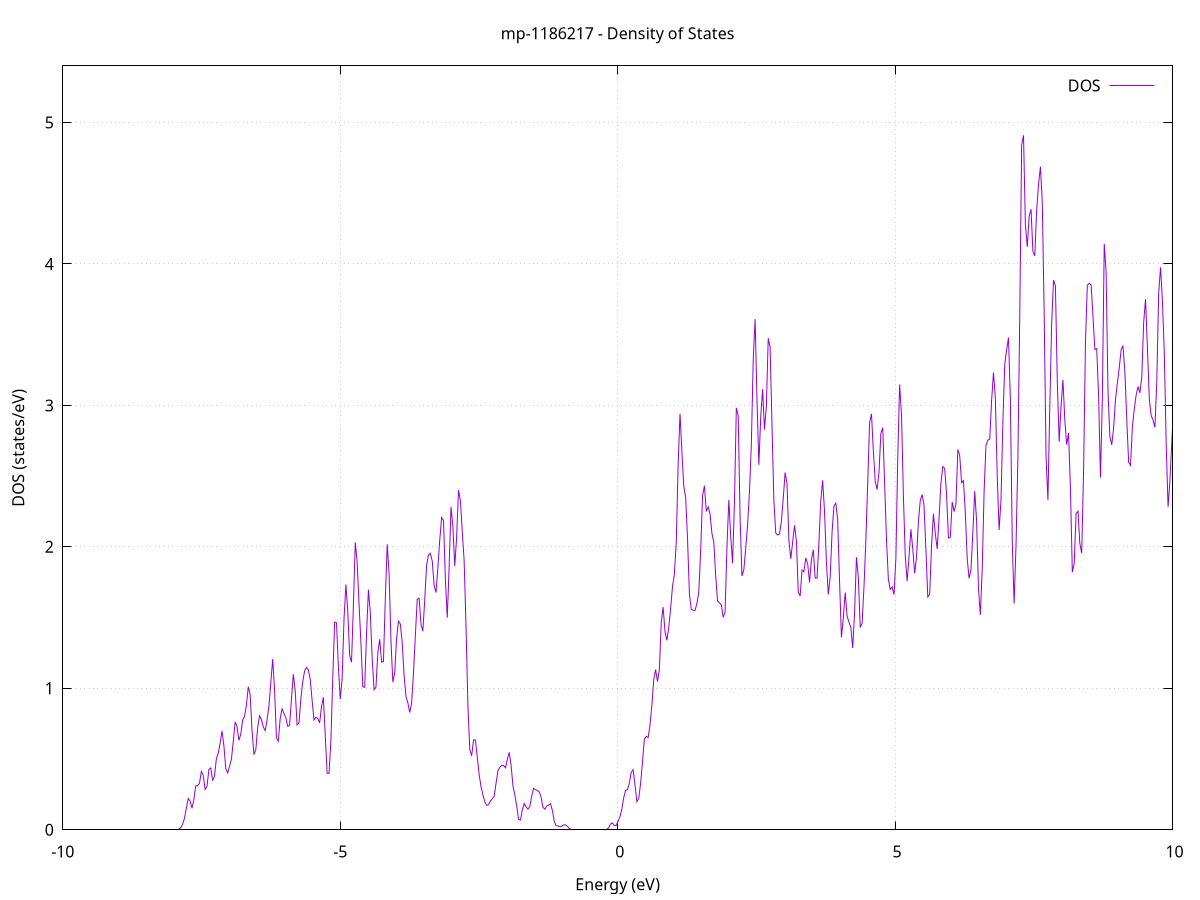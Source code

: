 set title 'mp-1186217 - Density of States'
set xlabel 'Energy (eV)'
set ylabel 'DOS (states/eV)'
set grid
set xrange [-10:10]
set yrange [0:5.400]
set xzeroaxis lt -1
set terminal png size 800,600
set output 'mp-1186217_dos_gnuplot.png'
plot '-' using 1:2 with lines title 'DOS'
-28.003400 0.000000
-27.969600 0.000000
-27.935800 0.000000
-27.901900 0.000000
-27.868100 0.000000
-27.834300 0.000000
-27.800400 0.000000
-27.766600 0.000000
-27.732800 0.000000
-27.698900 0.000000
-27.665100 0.000000
-27.631300 0.000000
-27.597500 0.000000
-27.563600 0.000000
-27.529800 0.000000
-27.496000 0.000000
-27.462100 0.000000
-27.428300 0.000000
-27.394500 0.000000
-27.360600 0.000000
-27.326800 0.000000
-27.293000 0.000000
-27.259200 0.000000
-27.225300 0.000000
-27.191500 0.000000
-27.157700 0.000000
-27.123800 0.000000
-27.090000 0.000000
-27.056200 0.000000
-27.022300 0.000000
-26.988500 0.000000
-26.954700 0.000000
-26.920900 0.000000
-26.887000 0.000000
-26.853200 0.000000
-26.819400 0.000000
-26.785500 0.000000
-26.751700 0.000000
-26.717900 0.000000
-26.684000 0.000000
-26.650200 0.000000
-26.616400 0.000000
-26.582600 0.000000
-26.548700 0.000000
-26.514900 0.000000
-26.481100 0.000000
-26.447200 0.000000
-26.413400 0.000000
-26.379600 0.000000
-26.345700 0.000000
-26.311900 0.000000
-26.278100 0.000000
-26.244300 0.000000
-26.210400 0.000000
-26.176600 0.000000
-26.142800 0.000000
-26.108900 0.000000
-26.075100 0.000000
-26.041300 0.000000
-26.007400 0.000000
-25.973600 0.000000
-25.939800 0.000000
-25.906000 0.000000
-25.872100 0.000000
-25.838300 0.000000
-25.804500 0.000000
-25.770600 0.000000
-25.736800 0.000000
-25.703000 0.000000
-25.669100 0.000000
-25.635300 0.000000
-25.601500 0.000000
-25.567700 0.000000
-25.533800 0.000000
-25.500000 0.000000
-25.466200 0.000000
-25.432300 0.000000
-25.398500 0.000000
-25.364700 0.000000
-25.330800 0.000000
-25.297000 0.000000
-25.263200 0.000000
-25.229400 0.000000
-25.195500 0.000000
-25.161700 0.000000
-25.127900 0.000000
-25.094000 0.000000
-25.060200 0.002000
-25.026400 0.070400
-24.992500 1.094800
-24.958700 7.687200
-24.924900 25.367700
-24.891100 42.020000
-24.857200 41.269100
-24.823400 32.365800
-24.789600 19.759000
-24.755700 6.637500
-24.721900 1.015800
-24.688100 0.066800
-24.654300 0.001800
-24.620400 0.000000
-24.586600 0.000000
-24.552800 0.000000
-24.518900 0.000000
-24.485100 0.000000
-24.451300 0.000000
-24.417400 0.000000
-24.383600 0.000000
-24.349800 0.000000
-24.316000 0.000000
-24.282100 0.000000
-24.248300 0.000000
-24.214500 0.000000
-24.180600 0.000000
-24.146800 0.000000
-24.113000 0.000000
-24.079100 0.000000
-24.045300 0.000000
-24.011500 0.000000
-23.977700 0.000000
-23.943800 0.000000
-23.910000 0.000000
-23.876200 0.000000
-23.842300 0.000000
-23.808500 0.000000
-23.774700 0.000000
-23.740800 0.000000
-23.707000 0.000000
-23.673200 0.000000
-23.639400 0.000000
-23.605500 0.000000
-23.571700 0.000000
-23.537900 0.000000
-23.504000 0.000000
-23.470200 0.000000
-23.436400 0.000000
-23.402500 0.000000
-23.368700 0.000000
-23.334900 0.000000
-23.301100 0.000000
-23.267200 0.000000
-23.233400 0.000000
-23.199600 0.000000
-23.165700 0.000000
-23.131900 0.000000
-23.098100 0.000000
-23.064200 0.000000
-23.030400 0.000000
-22.996600 0.000000
-22.962800 0.000000
-22.928900 0.000000
-22.895100 0.000000
-22.861300 0.000000
-22.827400 0.000000
-22.793600 0.000000
-22.759800 0.000000
-22.725900 0.000000
-22.692100 0.000000
-22.658300 0.000000
-22.624500 0.000000
-22.590600 0.000000
-22.556800 0.000000
-22.523000 0.000000
-22.489100 0.000000
-22.455300 0.000000
-22.421500 0.000000
-22.387600 0.000000
-22.353800 0.000000
-22.320000 0.000000
-22.286200 0.000000
-22.252300 0.000000
-22.218500 0.000000
-22.184700 0.000000
-22.150800 0.000000
-22.117000 0.000000
-22.083200 0.000000
-22.049300 0.000000
-22.015500 0.000000
-21.981700 0.000000
-21.947900 0.000000
-21.914000 0.000000
-21.880200 0.000000
-21.846400 0.000000
-21.812500 0.000000
-21.778700 0.000000
-21.744900 0.000000
-21.711100 0.000000
-21.677200 0.000000
-21.643400 0.000000
-21.609600 0.000000
-21.575700 0.000000
-21.541900 0.000000
-21.508100 0.000000
-21.474200 0.000000
-21.440400 0.000000
-21.406600 0.000000
-21.372800 0.000000
-21.338900 0.000000
-21.305100 0.000000
-21.271300 0.000000
-21.237400 0.000000
-21.203600 0.000000
-21.169800 0.000000
-21.135900 0.000000
-21.102100 0.000000
-21.068300 0.000000
-21.034500 0.000000
-21.000600 0.000000
-20.966800 0.000000
-20.933000 0.000000
-20.899100 0.000000
-20.865300 0.000000
-20.831500 0.000000
-20.797600 0.000000
-20.763800 0.000000
-20.730000 0.000000
-20.696200 0.000000
-20.662300 0.000000
-20.628500 0.000000
-20.594700 0.000000
-20.560800 0.000000
-20.527000 0.000000
-20.493200 0.000000
-20.459300 0.000000
-20.425500 0.000000
-20.391700 0.000000
-20.357900 0.000000
-20.324000 0.000000
-20.290200 0.000000
-20.256400 0.000000
-20.222500 0.000000
-20.188700 0.000000
-20.154900 0.000000
-20.121000 0.000000
-20.087200 0.000000
-20.053400 0.000000
-20.019600 0.000000
-19.985700 0.000000
-19.951900 0.000000
-19.918100 0.000000
-19.884200 0.000000
-19.850400 0.000000
-19.816600 0.000000
-19.782700 0.000000
-19.748900 0.000000
-19.715100 0.000000
-19.681300 0.000000
-19.647400 0.000000
-19.613600 0.000000
-19.579800 0.000000
-19.545900 0.000000
-19.512100 0.000000
-19.478300 0.000000
-19.444400 0.000000
-19.410600 0.000000
-19.376800 0.000000
-19.343000 0.000000
-19.309100 0.000000
-19.275300 0.000000
-19.241500 0.000000
-19.207600 0.000000
-19.173800 0.000000
-19.140000 0.000000
-19.106100 0.000000
-19.072300 0.000000
-19.038500 0.000000
-19.004700 0.000000
-18.970800 0.000000
-18.937000 0.000000
-18.903200 0.000000
-18.869300 0.000000
-18.835500 0.000000
-18.801700 0.000000
-18.767800 0.000000
-18.734000 0.000000
-18.700200 0.000000
-18.666400 0.000000
-18.632500 0.000000
-18.598700 0.000000
-18.564900 0.000000
-18.531000 0.000000
-18.497200 0.000000
-18.463400 0.000000
-18.429600 0.000000
-18.395700 0.000000
-18.361900 0.000000
-18.328100 0.000000
-18.294200 0.000000
-18.260400 0.000000
-18.226600 0.000000
-18.192700 0.000000
-18.158900 0.000000
-18.125100 0.000000
-18.091300 0.000000
-18.057400 0.000000
-18.023600 0.000000
-17.989800 0.000000
-17.955900 0.000000
-17.922100 0.000000
-17.888300 0.000000
-17.854400 0.000000
-17.820600 0.000000
-17.786800 0.000000
-17.753000 0.000000
-17.719100 0.000000
-17.685300 0.000000
-17.651500 0.000000
-17.617600 0.000000
-17.583800 0.000000
-17.550000 0.000000
-17.516100 0.000000
-17.482300 0.000000
-17.448500 0.000000
-17.414700 0.000000
-17.380800 0.000000
-17.347000 0.000000
-17.313200 0.000000
-17.279300 0.000000
-17.245500 0.000000
-17.211700 0.000000
-17.177800 0.000000
-17.144000 0.000000
-17.110200 0.000000
-17.076400 0.000000
-17.042500 0.000000
-17.008700 0.000000
-16.974900 0.000000
-16.941000 0.000000
-16.907200 0.000000
-16.873400 0.000000
-16.839500 0.000000
-16.805700 0.000000
-16.771900 0.000000
-16.738100 0.000000
-16.704200 0.000000
-16.670400 0.000000
-16.636600 0.000000
-16.602700 0.000000
-16.568900 0.000000
-16.535100 0.000000
-16.501200 0.000000
-16.467400 0.000000
-16.433600 0.000000
-16.399800 0.000000
-16.365900 0.000000
-16.332100 0.000000
-16.298300 0.000000
-16.264400 0.000000
-16.230600 0.000000
-16.196800 0.000000
-16.162900 0.000000
-16.129100 0.000000
-16.095300 0.000000
-16.061500 0.000000
-16.027600 0.000000
-15.993800 0.000000
-15.960000 0.000000
-15.926100 0.000000
-15.892300 0.000000
-15.858500 0.000000
-15.824600 0.000000
-15.790800 0.000000
-15.757000 0.000000
-15.723200 0.000000
-15.689300 0.000000
-15.655500 0.000000
-15.621700 0.000000
-15.587800 0.000000
-15.554000 0.000000
-15.520200 0.000000
-15.486300 0.000000
-15.452500 0.000000
-15.418700 0.000000
-15.384900 0.000000
-15.351000 0.000000
-15.317200 0.000000
-15.283400 0.000000
-15.249500 0.000000
-15.215700 0.000000
-15.181900 0.000000
-15.148100 0.000000
-15.114200 0.000000
-15.080400 0.000000
-15.046600 0.000000
-15.012700 0.000000
-14.978900 0.000000
-14.945100 0.000000
-14.911200 0.000000
-14.877400 0.000000
-14.843600 0.000000
-14.809800 0.000000
-14.775900 0.000000
-14.742100 0.000000
-14.708300 0.000000
-14.674400 0.000000
-14.640600 0.000000
-14.606800 0.000000
-14.572900 0.000000
-14.539100 0.000000
-14.505300 0.000000
-14.471500 0.000000
-14.437600 0.000000
-14.403800 0.000000
-14.370000 0.000000
-14.336100 0.000000
-14.302300 0.000000
-14.268500 0.000000
-14.234600 0.000000
-14.200800 0.000000
-14.167000 0.000000
-14.133200 0.000000
-14.099300 0.000000
-14.065500 0.000000
-14.031700 0.000000
-13.997800 0.000000
-13.964000 0.000000
-13.930200 0.000000
-13.896300 0.000000
-13.862500 0.000000
-13.828700 0.000000
-13.794900 0.000000
-13.761000 0.000000
-13.727200 0.000000
-13.693400 0.000000
-13.659500 0.000000
-13.625700 0.000000
-13.591900 0.000000
-13.558000 0.000000
-13.524200 0.000000
-13.490400 0.000000
-13.456600 0.000000
-13.422700 0.000000
-13.388900 0.000000
-13.355100 0.000000
-13.321200 0.000000
-13.287400 0.000000
-13.253600 0.000000
-13.219700 0.000000
-13.185900 0.000000
-13.152100 0.000000
-13.118300 0.000000
-13.084400 0.000000
-13.050600 0.000000
-13.016800 0.000000
-12.982900 0.000000
-12.949100 0.000000
-12.915300 0.000000
-12.881400 0.000000
-12.847600 0.000000
-12.813800 0.000000
-12.780000 0.000000
-12.746100 0.000000
-12.712300 0.000000
-12.678500 0.000000
-12.644600 0.000000
-12.610800 0.000000
-12.577000 0.000000
-12.543100 0.000000
-12.509300 0.000000
-12.475500 0.000000
-12.441700 0.000000
-12.407800 0.000000
-12.374000 0.000000
-12.340200 0.000000
-12.306300 0.000000
-12.272500 0.000000
-12.238700 0.000000
-12.204900 0.000000
-12.171000 0.000000
-12.137200 0.000000
-12.103400 0.000000
-12.069500 0.000000
-12.035700 0.000000
-12.001900 0.000000
-11.968000 0.000000
-11.934200 0.000000
-11.900400 0.000000
-11.866600 0.000000
-11.832700 0.000000
-11.798900 0.000000
-11.765100 0.000000
-11.731200 0.000000
-11.697400 0.000000
-11.663600 0.000000
-11.629700 0.000000
-11.595900 0.000000
-11.562100 0.000000
-11.528300 0.000000
-11.494400 0.000000
-11.460600 0.000000
-11.426800 0.000000
-11.392900 0.000000
-11.359100 0.000000
-11.325300 0.000000
-11.291400 0.000000
-11.257600 0.000000
-11.223800 0.000000
-11.190000 0.000000
-11.156100 0.000000
-11.122300 0.000000
-11.088500 0.000000
-11.054600 0.000000
-11.020800 0.000000
-10.987000 0.000000
-10.953100 0.000000
-10.919300 0.000000
-10.885500 0.000000
-10.851700 0.000000
-10.817800 0.000000
-10.784000 0.000000
-10.750200 0.000000
-10.716300 0.000000
-10.682500 0.000000
-10.648700 0.000000
-10.614800 0.000000
-10.581000 0.000000
-10.547200 0.000000
-10.513400 0.000000
-10.479500 0.000000
-10.445700 0.000000
-10.411900 0.000000
-10.378000 0.000000
-10.344200 0.000000
-10.310400 0.000000
-10.276500 0.000000
-10.242700 0.000000
-10.208900 0.000000
-10.175100 0.000000
-10.141200 0.000000
-10.107400 0.000000
-10.073600 0.000000
-10.039700 0.000000
-10.005900 0.000000
-9.972100 0.000000
-9.938200 0.000000
-9.904400 0.000000
-9.870600 0.000000
-9.836800 0.000000
-9.802900 0.000000
-9.769100 0.000000
-9.735300 0.000000
-9.701400 0.000000
-9.667600 0.000000
-9.633800 0.000000
-9.599900 0.000000
-9.566100 0.000000
-9.532300 0.000000
-9.498500 0.000000
-9.464600 0.000000
-9.430800 0.000000
-9.397000 0.000000
-9.363100 0.000000
-9.329300 0.000000
-9.295500 0.000000
-9.261600 0.000000
-9.227800 0.000000
-9.194000 0.000000
-9.160200 0.000000
-9.126300 0.000000
-9.092500 0.000000
-9.058700 0.000000
-9.024800 0.000000
-8.991000 0.000000
-8.957200 0.000000
-8.923400 0.000000
-8.889500 0.000000
-8.855700 0.000000
-8.821900 0.000000
-8.788000 0.000000
-8.754200 0.000000
-8.720400 0.000000
-8.686500 0.000000
-8.652700 0.000000
-8.618900 0.000000
-8.585100 0.000000
-8.551200 0.000000
-8.517400 0.000000
-8.483600 0.000000
-8.449700 0.000000
-8.415900 0.000000
-8.382100 0.000000
-8.348200 0.000000
-8.314400 0.000000
-8.280600 0.000000
-8.246800 0.000000
-8.212900 0.000000
-8.179100 0.000000
-8.145300 0.000000
-8.111400 0.000000
-8.077600 0.000000
-8.043800 0.000000
-8.009900 0.000000
-7.976100 0.000000
-7.942300 0.000300
-7.908500 0.002900
-7.874600 0.014600
-7.840800 0.039400
-7.807000 0.081100
-7.773100 0.152800
-7.739300 0.220800
-7.705500 0.203000
-7.671600 0.151900
-7.637800 0.213000
-7.604000 0.310900
-7.570200 0.311800
-7.536300 0.330000
-7.502500 0.411900
-7.468700 0.386100
-7.434800 0.284900
-7.401000 0.307000
-7.367200 0.426200
-7.333300 0.437000
-7.299500 0.347000
-7.265700 0.381500
-7.231900 0.501600
-7.198000 0.542500
-7.164200 0.613400
-7.130400 0.698400
-7.096500 0.595500
-7.062700 0.433600
-7.028900 0.401800
-6.995000 0.447700
-6.961200 0.498200
-6.927400 0.624500
-6.893600 0.761800
-6.859700 0.729400
-6.825900 0.632100
-6.792100 0.674900
-6.758200 0.776000
-6.724400 0.801800
-6.690600 0.880700
-6.656700 1.011600
-6.622900 0.952700
-6.589100 0.699100
-6.555300 0.531500
-6.521400 0.564300
-6.487600 0.724600
-6.453800 0.806200
-6.419900 0.779400
-6.386100 0.726700
-6.352300 0.701200
-6.318400 0.775900
-6.284600 0.874200
-6.250800 1.041100
-6.217000 1.207000
-6.183100 0.988300
-6.149300 0.650800
-6.115500 0.625900
-6.081600 0.788200
-6.047800 0.855300
-6.014000 0.822300
-5.980100 0.791900
-5.946300 0.730600
-5.912500 0.737700
-5.878700 0.926300
-5.844800 1.099800
-5.811000 0.981100
-5.777200 0.740700
-5.743300 0.756300
-5.709500 0.923700
-5.675700 1.045600
-5.641900 1.124000
-5.608000 1.148100
-5.574200 1.129600
-5.540400 1.064500
-5.506500 0.915000
-5.472700 0.776000
-5.438900 0.794600
-5.405000 0.788200
-5.371200 0.755200
-5.337400 0.871100
-5.303600 0.936600
-5.269700 0.666600
-5.235900 0.399500
-5.202100 0.399100
-5.168200 0.626400
-5.134400 1.077200
-5.100600 1.468600
-5.066700 1.463300
-5.032900 1.148100
-4.999100 0.923200
-4.965300 1.069600
-4.931400 1.492400
-4.897600 1.734000
-4.863800 1.542700
-4.829900 1.232100
-4.796100 1.185000
-4.762300 1.589100
-4.728400 2.032200
-4.694600 1.891000
-4.660800 1.595000
-4.627000 1.322900
-4.593100 1.010500
-4.559300 1.006800
-4.525500 1.386500
-4.491600 1.697500
-4.457800 1.534900
-4.424000 1.211400
-4.390100 0.989500
-4.356300 1.008000
-4.322500 1.250300
-4.288700 1.347100
-4.254800 1.185200
-4.221000 1.189800
-4.187200 1.633600
-4.153300 2.018200
-4.119500 1.814000
-4.085700 1.337400
-4.051800 1.043400
-4.018000 1.108900
-3.984200 1.351200
-3.950400 1.474000
-3.916500 1.454700
-3.882700 1.322800
-3.848900 1.089800
-3.815000 0.942000
-3.781200 0.898800
-3.747400 0.829000
-3.713500 0.894600
-3.679700 1.108000
-3.645900 1.372600
-3.612100 1.628500
-3.578200 1.636600
-3.544400 1.454200
-3.510600 1.403300
-3.476700 1.624700
-3.442900 1.871300
-3.409100 1.942000
-3.375200 1.953500
-3.341400 1.899000
-3.307600 1.728600
-3.273800 1.676900
-3.239900 1.854900
-3.206100 2.049900
-3.172300 2.207200
-3.138400 2.184600
-3.104600 1.768800
-3.070800 1.499000
-3.036900 1.859900
-3.003100 2.282300
-2.969300 2.143100
-2.935500 1.864800
-2.901600 2.071100
-2.867800 2.401900
-2.834000 2.326100
-2.800100 2.106000
-2.766300 1.898700
-2.732500 1.434100
-2.698700 0.878800
-2.664800 0.566400
-2.631000 0.522500
-2.597200 0.636000
-2.563300 0.634300
-2.529500 0.511900
-2.495700 0.388600
-2.461800 0.303600
-2.428000 0.246700
-2.394200 0.198300
-2.360400 0.172800
-2.326500 0.177900
-2.292700 0.203000
-2.258900 0.219800
-2.225000 0.237000
-2.191200 0.329700
-2.157400 0.417900
-2.123500 0.441900
-2.089700 0.455500
-2.055900 0.454500
-2.022100 0.438400
-1.988200 0.497000
-1.954400 0.547600
-1.920600 0.457200
-1.886700 0.310000
-1.852900 0.244900
-1.819100 0.169300
-1.785200 0.072400
-1.751400 0.068300
-1.717600 0.143000
-1.683800 0.185400
-1.649900 0.161700
-1.616100 0.145400
-1.582300 0.165100
-1.548400 0.238600
-1.514600 0.293800
-1.480800 0.282900
-1.446900 0.277800
-1.413100 0.268300
-1.379300 0.229100
-1.345500 0.158600
-1.311600 0.145300
-1.277800 0.168000
-1.244000 0.174400
-1.210100 0.183400
-1.176300 0.137000
-1.142500 0.059300
-1.108600 0.029400
-1.074800 0.026600
-1.041000 0.021300
-1.007200 0.026000
-0.973300 0.034500
-0.939500 0.034700
-0.905700 0.024500
-0.871800 0.009200
-0.838000 0.001600
-0.804200 0.000100
-0.770300 0.000000
-0.736500 0.000000
-0.702700 0.000000
-0.668900 0.000000
-0.635000 0.000000
-0.601200 0.000000
-0.567400 0.000000
-0.533500 0.000000
-0.499700 0.000000
-0.465900 0.000000
-0.432000 0.000000
-0.398200 0.000000
-0.364400 0.000000
-0.330600 0.000000
-0.296700 0.000000
-0.262900 0.000000
-0.229100 0.000200
-0.195200 0.002400
-0.161400 0.015300
-0.127600 0.041500
-0.093700 0.048700
-0.059900 0.029700
-0.026100 0.031700
0.007700 0.059700
0.041600 0.092100
0.075400 0.147900
0.109200 0.225500
0.143100 0.278500
0.176900 0.283700
0.210700 0.329300
0.244600 0.406400
0.278400 0.424600
0.312200 0.319600
0.346000 0.198900
0.379900 0.220400
0.413700 0.327500
0.447500 0.478100
0.481400 0.641200
0.515200 0.661700
0.549000 0.651000
0.582800 0.739000
0.616700 0.878800
0.650500 1.060800
0.684300 1.132100
0.718200 1.047900
0.752000 1.130200
0.785800 1.466300
0.819700 1.574000
0.853500 1.398800
0.887300 1.338800
0.921100 1.429900
0.955000 1.565600
0.988800 1.719400
1.022600 1.806200
1.056500 2.033900
1.090300 2.585200
1.124100 2.942000
1.158000 2.672900
1.191800 2.427400
1.225600 2.349500
1.259400 2.059900
1.293300 1.669800
1.327100 1.559000
1.360900 1.552000
1.394800 1.550500
1.428600 1.600500
1.462400 1.678800
1.496300 1.974000
1.530100 2.360800
1.563900 2.432200
1.597700 2.249600
1.631600 2.283000
1.665400 2.230500
1.699200 2.094800
1.733100 2.032700
1.766900 1.796100
1.800700 1.618300
1.834600 1.604200
1.868400 1.591700
1.902200 1.502500
1.936000 1.538500
1.969900 1.996700
2.003700 2.332400
2.037500 2.077300
2.071400 1.884000
2.105200 2.312200
2.139000 2.982500
2.172900 2.925900
2.206700 2.204900
2.240500 1.793900
2.274300 1.839000
2.308200 1.991200
2.342000 2.156800
2.375800 2.390800
2.409700 2.725100
2.443500 3.321100
2.477300 3.609600
2.511200 3.041700
2.545000 2.579500
2.578800 2.920700
2.612600 3.114600
2.646500 2.828800
2.680300 2.993100
2.714100 3.474200
2.748000 3.412000
2.781800 2.861600
2.815600 2.329300
2.849500 2.097300
2.883300 2.083700
2.917100 2.090800
2.950900 2.179100
2.984800 2.345200
3.018600 2.525800
3.052400 2.445500
3.086300 2.047400
3.120100 1.915000
3.153900 2.032000
3.187800 2.151600
3.221600 2.041400
3.255400 1.681200
3.289200 1.652500
3.323100 1.836200
3.356900 1.823900
3.390700 1.921300
3.424600 1.880000
3.458400 1.749400
3.492200 1.909500
3.526100 1.979900
3.559900 1.779100
3.593700 1.780000
3.627500 2.031400
3.661400 2.328300
3.695200 2.470400
3.729000 2.245400
3.762900 1.885600
3.796700 1.663900
3.830500 1.787000
3.864300 2.103700
3.898200 2.287100
3.932000 2.308600
3.965800 2.190100
3.999700 1.752600
4.033500 1.360300
4.067300 1.499700
4.101200 1.677200
4.135000 1.511800
4.168800 1.467600
4.202600 1.433100
4.236500 1.284800
4.270300 1.538700
4.304100 1.926400
4.338000 1.781600
4.371800 1.430300
4.405600 1.460900
4.439500 1.715300
4.473300 2.043200
4.507100 2.452100
4.540900 2.877800
4.574800 2.940200
4.608600 2.676000
4.642400 2.462700
4.676300 2.405300
4.710100 2.526500
4.743900 2.802100
4.777800 2.842100
4.811600 2.455000
4.845400 2.052500
4.879200 1.771100
4.913100 1.699100
4.946900 1.717700
4.980700 1.662800
5.014600 1.917400
5.048400 2.631500
5.082200 3.147500
5.116100 2.933000
5.149900 2.362500
5.183700 1.931700
5.217500 1.757400
5.251400 1.930600
5.285200 2.124300
5.319000 1.985000
5.352900 1.812200
5.386700 1.929300
5.420500 2.175800
5.454400 2.329300
5.488200 2.369600
5.522000 2.290800
5.555800 1.979900
5.589700 1.646000
5.623500 1.664500
5.657300 2.005400
5.691200 2.233500
5.725000 2.095400
5.758800 1.985900
5.792700 2.202700
5.826500 2.450200
5.860300 2.567800
5.894100 2.554400
5.928000 2.370500
5.961800 2.062900
5.995600 2.068700
6.029500 2.316700
6.063300 2.249300
6.097100 2.302400
6.131000 2.688100
6.164800 2.646000
6.198600 2.453600
6.232400 2.468700
6.266300 2.237700
6.300100 1.917600
6.333900 1.777300
6.367800 1.837900
6.401600 2.100800
6.435400 2.394000
6.469300 2.182500
6.503100 1.705200
6.536900 1.519000
6.570700 1.839800
6.604600 2.394900
6.638400 2.717100
6.672200 2.754900
6.706100 2.761000
6.739900 3.036300
6.773700 3.231300
6.807500 3.050300
6.841400 2.495400
6.875200 2.118900
6.909000 2.330300
6.942900 2.881100
6.976700 3.292900
7.010500 3.389900
7.044400 3.479100
7.078200 3.036800
7.112000 2.034800
7.145800 1.599400
7.179700 2.011000
7.213500 2.625400
7.247300 3.636600
7.281200 4.840500
7.315000 4.909200
7.348800 4.273200
7.382700 4.120600
7.416500 4.335800
7.450300 4.386900
7.484100 4.088100
7.518000 4.057700
7.551800 4.377500
7.585600 4.561400
7.619500 4.687100
7.653300 4.435600
7.687100 3.655000
7.721000 2.635200
7.754800 2.330900
7.788600 2.992500
7.822400 3.585900
7.856300 3.885700
7.890100 3.843900
7.923900 3.169800
7.957800 2.743000
7.991600 2.996300
8.025400 3.180600
8.059300 2.894500
8.093100 2.721600
8.126900 2.804500
8.160700 2.411400
8.194600 1.821900
8.228400 1.881000
8.262200 2.233900
8.296100 2.252300
8.329900 2.024300
8.363700 1.955700
8.397600 2.537200
8.431400 3.451000
8.465200 3.848900
8.499000 3.863600
8.532900 3.852000
8.566700 3.632000
8.600500 3.395800
8.634400 3.401600
8.668200 3.066100
8.702000 2.489400
8.735900 3.054800
8.769700 4.142500
8.803500 3.943300
8.837300 3.101100
8.871200 2.779000
8.905000 2.720700
8.938800 2.839800
8.972700 3.043400
9.006500 3.156800
9.040300 3.265200
9.074200 3.393300
9.108000 3.421800
9.141800 3.237600
9.175600 2.902600
9.209500 2.598100
9.243300 2.575900
9.277100 2.848000
9.311000 2.974600
9.344800 3.073500
9.378600 3.133200
9.412500 3.088200
9.446300 3.200000
9.480100 3.584100
9.513900 3.750900
9.547800 3.410600
9.581600 3.047500
9.615400 2.928300
9.649300 2.896200
9.683100 2.843900
9.716900 3.170700
9.750800 3.796400
9.784600 3.975800
9.818400 3.738300
9.852200 3.371800
9.886100 2.731900
9.919900 2.283100
9.953700 2.466900
9.987600 2.745300
10.021400 2.988600
10.055200 3.433400
10.089000 3.988600
10.122900 4.100700
10.156700 3.747200
10.190500 3.529600
10.224400 3.399800
10.258200 3.435900
10.292000 3.673100
10.325900 3.965400
10.359700 4.199700
10.393500 4.042100
10.427300 3.463900
10.461200 2.956200
10.495000 2.712100
10.528800 2.543200
10.562700 2.815500
10.596500 3.106500
10.630300 2.769100
10.664200 2.380800
10.698000 2.105800
10.731800 1.968200
10.765600 2.233200
10.799500 2.672500
10.833300 2.930900
10.867100 2.904600
10.901000 2.830400
10.934800 2.757800
10.968600 2.780700
11.002500 2.725000
11.036300 2.159000
11.070100 1.590700
11.103900 1.717300
11.137800 2.334700
11.171600 2.653700
11.205400 2.410200
11.239300 2.320400
11.273100 2.494900
11.306900 2.269400
11.340800 2.026100
11.374600 2.149200
11.408400 2.298000
11.442200 2.101400
11.476100 1.648500
11.509900 1.734300
11.543700 2.242500
11.577600 2.529200
11.611400 2.514200
11.645200 2.280200
11.679100 1.977500
11.712900 1.677500
11.746700 1.603700
11.780500 1.650800
11.814400 1.388100
11.848200 0.937900
11.882000 0.728500
11.915900 0.691300
11.949700 0.719300
11.983500 1.146700
12.017400 1.830000
12.051200 1.945500
12.085000 1.443700
12.118800 1.065600
12.152700 1.093200
12.186500 1.188100
12.220300 1.151700
12.254200 1.140500
12.288000 1.049700
12.321800 0.917500
12.355700 0.979100
12.389500 1.131000
12.423300 1.220300
12.457100 1.163600
12.491000 1.195900
12.524800 1.388900
12.558600 1.408700
12.592500 1.102100
12.626300 0.739800
12.660100 0.547900
12.694000 0.394800
12.727800 0.425300
12.761600 0.688200
12.795400 0.792300
12.829300 0.751600
12.863100 0.739300
12.896900 0.759400
12.930800 0.915500
12.964600 1.195900
12.998400 1.352400
13.032300 1.173500
13.066100 1.102500
13.099900 1.274700
13.133700 1.279200
13.167600 1.140000
13.201400 1.060700
13.235200 1.001600
13.269100 1.010300
13.302900 1.166400
13.336700 1.192600
13.370500 1.089400
13.404400 1.132700
13.438200 1.120400
13.472000 0.904100
13.505900 0.657000
13.539700 0.593500
13.573500 0.814800
13.607400 1.209200
13.641200 1.481900
13.675000 1.476900
13.708800 1.425400
13.742700 1.622000
13.776500 2.041200
13.810300 2.407100
13.844200 2.512700
13.878000 2.394500
13.911800 2.148700
13.945700 1.698200
13.979500 1.450400
14.013300 1.774300
14.047100 2.491200
14.081000 2.963500
14.114800 2.644900
14.148600 1.985600
14.182500 1.634400
14.216300 1.631900
14.250100 1.782900
14.284000 1.727700
14.317800 1.407000
14.351600 1.191800
14.385400 1.386000
14.419300 1.889100
14.453100 2.028100
14.486900 1.598800
14.520800 1.200800
14.554600 1.184700
14.588400 1.240900
14.622300 1.114700
14.656100 1.115600
14.689900 1.281300
14.723700 1.565900
14.757600 1.603400
14.791400 1.362900
14.825200 1.324700
14.859100 1.177700
14.892900 0.809200
14.926700 0.630400
14.960600 0.771400
14.994400 0.975700
15.028200 0.943900
15.062000 0.858200
15.095900 1.069200
15.129700 1.627800
15.163500 2.047900
15.197400 1.996900
15.231200 1.955400
15.265000 2.185300
15.298900 1.960500
15.332700 1.137700
15.366500 0.504900
15.400300 0.495300
15.434200 1.002100
15.468000 1.493500
15.501800 1.610900
15.535700 1.512700
15.569500 1.339300
15.603300 1.220200
15.637200 1.326500
15.671000 1.425100
15.704800 1.176200
15.738600 0.955500
15.772500 1.150100
15.806300 1.497700
15.840100 1.749400
15.874000 1.808400
15.907800 1.677300
15.941600 1.766100
15.975500 1.936600
16.009300 2.010900
16.043100 1.887200
16.076900 1.379300
16.110800 1.014800
16.144600 1.141800
16.178400 1.584100
16.212300 2.056800
16.246100 2.130300
16.279900 2.217200
16.313700 2.492800
16.347600 2.077600
16.381400 1.302900
16.415200 1.165900
16.449100 1.533700
16.482900 1.835500
16.516700 1.664500
16.550600 1.217700
16.584400 1.166100
16.618200 1.583100
16.652000 2.359600
16.685900 3.234700
16.719700 3.352700
16.753500 2.836500
16.787400 2.423400
16.821200 2.285900
16.855000 2.259600
16.888900 2.054800
16.922700 1.849300
16.956500 2.098600
16.990300 2.609700
17.024200 3.031200
17.058000 3.368200
17.091800 3.662500
17.125700 3.593700
17.159500 3.396800
17.193300 3.606600
17.227200 3.740100
17.261000 3.519200
17.294800 3.194400
17.328600 2.868400
17.362500 2.660400
17.396300 2.960400
17.430100 3.441600
17.464000 3.183200
17.497800 2.412800
17.531600 1.924700
17.565500 1.956700
17.599300 2.145200
17.633100 2.233600
17.666900 2.140600
17.700800 1.989800
17.734600 2.192300
17.768400 2.825400
17.802300 3.657300
17.836100 3.858100
17.869900 3.291800
17.903800 2.815100
17.937600 2.466400
17.971400 2.326400
18.005200 2.600100
18.039100 2.910500
18.072900 2.607600
18.106700 2.067600
18.140600 2.060200
18.174400 2.744400
18.208200 3.616200
18.242100 3.876300
18.275900 3.487600
18.309700 3.148800
18.343500 3.031800
18.377400 2.997500
18.411200 2.946800
18.445000 2.910300
18.478900 3.072600
18.512700 3.376800
18.546500 3.502400
18.580400 3.186700
18.614200 2.669900
18.648000 2.237400
18.681800 2.004400
18.715700 2.000500
18.749500 2.281000
18.783300 2.936500
18.817200 3.490200
18.851000 3.724500
18.884800 3.607400
18.918700 2.993500
18.952500 2.510900
18.986300 2.765000
19.020100 3.004900
19.054000 2.756600
19.087800 2.717200
19.121600 3.044300
19.155500 3.396800
19.189300 3.407600
19.223100 3.134100
19.257000 2.848600
19.290800 2.304200
19.324600 1.788700
19.358400 1.760500
19.392300 1.928200
19.426100 2.140300
19.459900 2.283400
19.493800 2.303600
19.527600 2.443600
19.561400 2.856700
19.595200 3.070300
19.629100 2.857900
19.662900 2.693300
19.696700 2.660500
19.730600 2.503600
19.764400 2.505100
19.798200 2.605600
19.832100 2.258900
19.865900 1.540700
19.899700 1.195500
19.933500 1.449600
19.967400 1.914400
20.001200 2.235000
20.035000 2.091000
20.068900 1.671400
20.102700 1.326500
20.136500 1.075100
20.170400 1.143800
20.204200 1.910200
20.238000 2.813700
20.271800 3.219100
20.305700 3.365900
20.339500 2.969100
20.373300 2.152800
20.407200 1.687300
20.441000 1.712100
20.474800 2.220600
20.508700 2.762600
20.542500 2.777700
20.576300 2.647600
20.610100 2.605700
20.644000 2.675600
20.677800 2.526600
20.711600 2.172700
20.745500 2.446300
20.779300 2.935400
20.813100 2.951100
20.847000 2.765900
20.880800 2.807300
20.914600 3.242300
20.948400 3.466300
20.982300 2.969700
21.016100 2.377000
21.049900 2.203100
21.083800 2.061600
21.117600 1.918700
21.151400 2.267300
21.185300 2.771700
21.219100 2.927500
21.252900 3.165700
21.286700 3.298500
21.320600 3.311500
21.354400 3.298300
21.388200 2.706900
21.422100 2.173200
21.455900 2.454100
21.489700 2.865700
21.523600 2.685400
21.557400 2.470500
21.591200 2.786400
21.625000 3.155500
21.658900 3.035500
21.692700 2.434800
21.726500 2.238900
21.760400 2.729700
21.794200 2.901800
21.828000 2.639400
21.861900 2.840600
21.895700 3.405800
21.929500 3.441000
21.963300 2.878000
21.997200 2.400400
22.031000 2.138200
22.064800 1.969300
22.098700 1.961700
22.132500 1.976100
22.166300 2.029700
22.200200 2.249100
22.234000 2.410200
22.267800 2.523600
22.301600 3.051200
22.335500 3.660200
22.369300 3.509200
22.403100 3.010300
22.437000 2.810300
22.470800 2.888700
22.504600 3.103500
22.538500 3.073100
22.572300 2.383200
22.606100 1.741200
22.639900 1.906200
22.673800 2.391600
22.707600 2.620600
22.741400 2.504900
22.775300 2.455000
22.809100 2.672300
22.842900 2.777700
22.876700 2.598500
22.910600 2.399200
22.944400 2.547900
22.978200 2.748600
23.012100 2.478700
23.045900 2.114600
23.079700 2.269700
23.113600 2.489700
23.147400 2.453700
23.181200 2.593000
23.215000 2.695300
23.248900 2.438000
23.282700 2.074000
23.316500 1.868200
23.350400 2.064800
23.384200 2.453100
23.418000 2.433500
23.451900 1.895300
23.485700 1.624100
23.519500 1.913700
23.553300 2.424400
23.587200 2.928400
23.621000 3.218700
23.654800 3.396300
23.688700 3.696400
23.722500 3.802000
23.756300 3.383900
23.790200 2.938500
23.824000 2.902400
23.857800 3.073700
23.891600 3.189300
23.925500 2.942200
23.959300 2.186300
23.993100 1.502600
24.027000 1.503300
24.060800 2.047400
24.094600 2.612200
24.128500 2.688300
24.162300 2.305800
24.196100 2.168700
24.229900 2.486000
24.263800 3.223300
24.297600 4.044200
24.331400 4.047700
24.365300 3.505900
24.399100 3.412000
24.432900 3.434100
24.466800 3.165700
24.500600 3.371400
24.534400 3.549300
24.568200 3.021000
24.602100 2.718000
24.635900 2.668700
24.669700 2.339300
24.703600 2.026400
24.737400 1.716400
24.771200 1.549900
24.805100 1.593000
24.838900 1.622300
24.872700 1.779300
24.906500 2.056100
24.940400 2.076200
24.974200 1.902200
25.008000 1.754100
25.041900 2.042400
25.075700 2.864000
25.109500 3.499000
25.143400 3.506800
25.177200 3.474600
25.211000 3.591200
25.244800 3.555500
25.278700 3.318400
25.312500 3.212800
25.346300 3.408800
25.380200 3.509000
25.414000 3.250700
25.447800 2.941000
25.481700 2.903500
25.515500 3.143100
25.549300 3.688800
25.583100 3.985100
25.617000 3.847300
25.650800 3.684200
25.684600 3.362900
25.718500 2.833700
25.752300 2.330100
25.786100 2.167300
25.820000 2.618300
25.853800 3.107500
25.887600 3.076500
25.921400 2.715200
25.955300 2.658400
25.989100 2.949700
26.022900 2.971000
26.056800 2.562600
26.090600 2.242400
26.124400 2.474700
26.158200 3.029600
26.192100 3.507300
26.225900 3.404200
26.259700 2.964300
26.293600 2.858100
26.327400 2.825200
26.361200 2.653900
26.395100 2.794300
26.428900 3.374400
26.462700 3.749500
26.496500 3.502900
26.530400 3.118700
26.564200 2.495400
26.598000 2.123100
26.631900 2.715800
26.665700 3.288600
26.699500 2.769000
26.733400 1.882600
26.767200 1.654200
26.801000 2.221100
26.834800 2.810300
26.868700 2.774900
26.902500 2.419300
26.936300 1.953700
26.970200 1.728800
27.004000 1.917000
27.037800 2.350700
27.071700 2.975000
27.105500 3.446900
27.139300 3.385700
27.173100 2.789000
27.207000 2.043400
27.240800 1.829600
27.274600 2.298500
27.308500 2.892100
27.342300 2.960300
27.376100 2.871700
27.410000 3.081900
27.443800 3.161200
27.477600 3.242800
27.511400 3.612100
27.545300 3.955700
27.579100 3.471900
27.612900 2.313000
27.646800 1.815800
27.680600 2.182800
27.714400 2.819200
27.748300 3.216800
27.782100 3.181500
27.815900 3.097100
27.849700 3.369200
27.883600 3.659400
27.917400 3.580600
27.951200 3.165300
27.985100 2.791900
28.018900 2.761300
28.052700 2.763700
28.086600 2.732200
28.120400 2.621700
28.154200 2.655500
28.188000 3.050500
28.221900 3.429500
28.255700 3.318900
28.289500 2.855400
28.323400 2.442900
28.357200 2.274700
28.391000 2.481200
28.424900 2.837500
28.458700 2.772600
28.492500 2.609400
28.526300 3.019200
28.560200 3.578500
28.594000 3.662400
28.627800 3.491600
28.661700 3.381000
28.695500 3.474600
28.729300 3.559500
28.763200 3.321600
28.797000 2.987500
28.830800 2.821500
28.864600 2.931800
28.898500 3.048000
28.932300 3.221300
28.966100 3.775500
29.000000 4.279600
29.033800 3.941300
29.067600 2.837400
29.101400 2.156500
29.135300 2.731600
29.169100 3.655200
29.202900 3.701300
29.236800 3.645600
29.270600 4.026400
29.304400 4.065400
29.338300 3.475600
29.372100 2.839200
29.405900 2.753300
29.439700 2.937900
29.473600 2.917100
29.507400 3.089900
29.541200 3.337400
29.575100 3.263900
29.608900 3.223700
29.642700 3.379900
29.676600 3.441800
29.710400 3.263000
29.744200 2.958700
29.778000 2.870100
29.811900 3.083600
29.845700 3.296700
29.879500 3.292900
29.913400 3.423200
29.947200 3.556800
29.981000 3.183400
30.014900 2.737800
30.048700 2.457200
30.082500 2.332800
30.116300 2.667800
30.150200 3.136900
30.184000 3.210200
30.217800 3.094000
30.251700 3.054100
30.285500 3.005000
30.319300 2.782200
30.353200 2.599100
30.387000 2.873500
30.420800 3.460400
30.454600 3.824400
30.488500 3.663400
30.522300 3.119200
30.556100 2.274400
30.590000 1.929500
30.623800 2.486200
30.657600 3.086900
30.691500 3.265700
30.725300 3.039300
30.759100 2.400800
30.792900 1.937000
30.826800 2.242500
30.860600 2.751300
30.894400 2.853000
30.928300 2.883900
30.962100 2.976000
30.995900 2.967900
31.029800 3.153900
31.063600 3.533600
31.097400 3.720800
31.131200 3.499800
31.165100 3.282400
31.198900 3.378500
31.232700 3.352000
31.266600 3.033300
31.300400 2.962700
31.334200 3.159100
31.368100 3.220200
31.401900 3.320200
31.435700 3.240900
31.469500 2.930600
31.503400 2.969900
31.537200 3.466400
31.571000 3.885900
31.604900 3.700000
31.638700 3.246300
31.672500 2.807600
31.706400 2.674600
31.740200 2.982200
31.774000 3.123300
31.807800 2.752300
31.841700 2.418600
31.875500 2.727300
31.909300 3.373700
31.943200 3.839500
31.977000 4.244000
32.010800 4.409000
32.044700 3.795300
32.078500 3.194600
32.112300 3.519300
32.146100 3.778500
32.180000 3.497800
32.213800 3.367400
32.247600 3.379600
32.281500 3.090100
32.315300 2.950900
32.349100 3.594400
32.382900 4.351000
32.416800 4.364300
32.450600 3.841300
32.484400 3.219500
32.518300 2.846800
32.552100 3.316200
32.585900 4.074500
32.619800 3.926900
32.653600 3.114000
32.687400 2.599500
32.721200 2.335600
32.755100 2.169200
32.788900 2.487700
32.822700 2.978200
32.856600 3.227300
32.890400 3.103100
32.924200 2.718800
32.958100 2.431300
32.991900 2.362000
33.025700 2.563800
33.059500 2.919400
33.093400 3.063000
33.127200 3.169400
33.161000 3.282600
33.194900 3.076100
33.228700 2.623000
33.262500 2.173400
33.296400 1.899000
33.330200 1.738200
33.364000 1.785100
33.397800 1.722900
33.431700 1.290800
33.465500 1.132500
33.499300 1.784700
33.533200 2.500900
33.567000 2.554200
33.600800 2.192200
33.634700 1.711400
33.668500 1.300700
33.702300 1.018600
33.736100 0.913700
33.770000 1.185000
33.803800 1.536600
33.837600 1.533300
33.871500 1.374900
33.905300 1.504000
33.939100 1.730900
33.973000 1.742200
34.006800 1.437400
34.040600 0.963000
34.074400 0.767700
34.108300 0.670100
34.142100 0.398100
34.175900 0.273100
34.209800 0.439200
34.243600 0.637700
34.277400 0.638800
34.311300 0.588600
34.345100 0.714200
34.378900 0.901100
34.412700 0.806100
34.446600 0.482900
34.480400 0.411100
34.514200 0.578300
34.548100 0.552200
34.581900 0.414200
34.615700 0.389600
34.649600 0.404100
34.683400 0.501000
34.717200 0.571700
34.751000 0.411500
34.784900 0.235800
34.818700 0.349500
34.852500 0.581300
34.886400 0.468900
34.920200 0.167500
34.954000 0.026200
34.987900 0.003100
35.021700 0.013400
35.055500 0.059800
35.089300 0.143600
35.123200 0.228700
35.157000 0.260100
35.190800 0.178000
35.224700 0.062100
35.258500 0.012000
35.292300 0.017300
35.326200 0.065500
35.360000 0.125300
35.393800 0.145600
35.427600 0.119800
35.461500 0.058000
35.495300 0.013400
35.529100 0.002200
35.563000 0.007800
35.596800 0.030400
35.630600 0.054000
35.664400 0.056500
35.698300 0.057500
35.732100 0.049700
35.765900 0.038300
35.799800 0.047600
35.833600 0.044200
35.867400 0.019500
35.901300 0.003900
35.935100 0.001300
35.968900 0.009300
36.002700 0.044000
36.036600 0.114600
36.070400 0.159500
36.104200 0.114300
36.138100 0.064100
36.171900 0.086000
36.205700 0.097600
36.239600 0.050100
36.273400 0.011000
36.307200 0.001000
36.341000 0.000000
36.374900 0.000000
36.408700 0.000000
36.442500 0.000000
36.476400 0.000100
36.510200 0.001400
36.544000 0.008600
36.577900 0.021700
36.611700 0.023400
36.645500 0.010800
36.679300 0.002100
36.713200 0.000200
36.747000 0.000000
36.780800 0.000000
36.814700 0.000000
36.848500 0.000000
36.882300 0.000000
36.916200 0.000000
36.950000 0.000000
36.983800 0.000000
37.017600 0.000000
37.051500 0.000000
37.085300 0.000000
37.119100 0.000000
37.153000 0.000000
37.186800 0.000000
37.220600 0.000000
37.254500 0.000000
37.288300 0.000000
37.322100 0.000000
37.355900 0.000000
37.389800 0.000000
37.423600 0.000000
37.457400 0.000000
37.491300 0.000000
37.525100 0.000000
37.558900 0.000000
37.592800 0.000000
37.626600 0.000000
37.660400 0.000000
37.694200 0.000000
37.728100 0.000000
37.761900 0.000000
37.795700 0.000000
37.829600 0.000000
37.863400 0.000000
37.897200 0.000000
37.931100 0.000000
37.964900 0.000000
37.998700 0.000000
38.032500 0.000000
38.066400 0.000000
38.100200 0.000000
38.134000 0.000000
38.167900 0.000000
38.201700 0.000000
38.235500 0.000000
38.269400 0.000000
38.303200 0.000000
38.337000 0.000000
38.370800 0.000000
38.404700 0.000000
38.438500 0.000000
38.472300 0.000000
38.506200 0.000000
38.540000 0.000000
38.573800 0.000000
38.607600 0.000000
38.641500 0.000000
38.675300 0.000000
38.709100 0.000000
38.743000 0.000000
38.776800 0.000000
38.810600 0.000000
38.844500 0.000000
38.878300 0.000000
38.912100 0.000000
38.945900 0.000000
38.979800 0.000000
39.013600 0.000000
39.047400 0.000000
39.081300 0.000000
39.115100 0.000000
39.148900 0.000000
39.182800 0.000000
39.216600 0.000000
39.250400 0.000000
39.284200 0.000000
39.318100 0.000000
39.351900 0.000000
39.385700 0.000000
39.419600 0.000000
39.453400 0.000000
39.487200 0.000000
39.521100 0.000000
39.554900 0.000000
39.588700 0.000000
39.622500 0.000000
39.656400 0.000000
e
